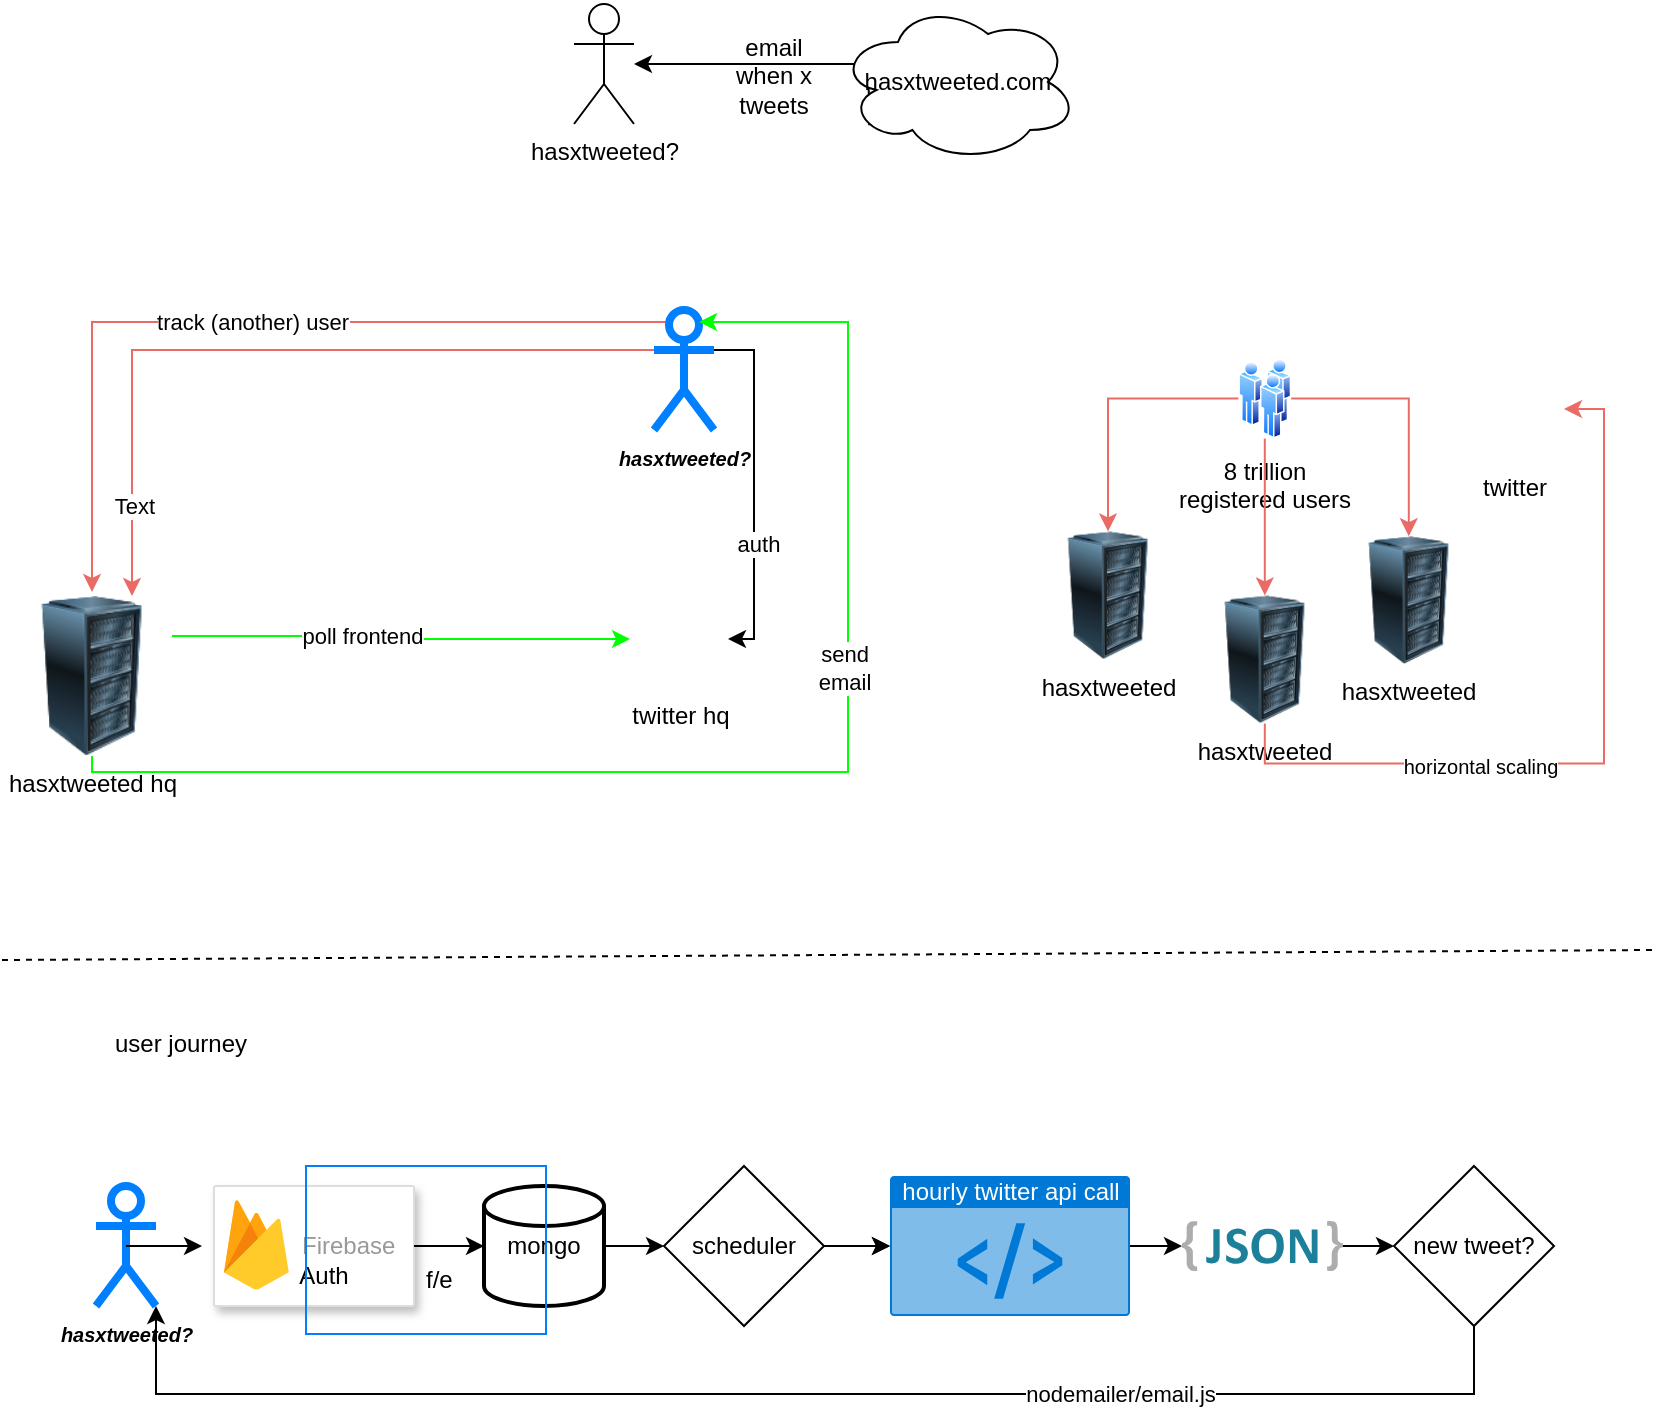 <mxfile version="20.6.0" type="github">
  <diagram id="J7PCiVSG_ARbWewbJg5h" name="hasxtweeted">
    <mxGraphModel dx="1886" dy="977" grid="0" gridSize="10" guides="1" tooltips="1" connect="1" arrows="1" fold="1" page="1" pageScale="1" pageWidth="827" pageHeight="1169" math="0" shadow="0">
      <root>
        <mxCell id="0" />
        <mxCell id="1" parent="0" />
        <mxCell id="cK_ipXSFLJ-vsnFEt7Lf-35" value="" style="group" parent="1" vertex="1" connectable="0">
          <mxGeometry x="288" y="47" width="252" height="80" as="geometry" />
        </mxCell>
        <mxCell id="cK_ipXSFLJ-vsnFEt7Lf-1" value="hasxtweeted?" style="shape=umlActor;verticalLabelPosition=bottom;verticalAlign=top;html=1;outlineConnect=0;" parent="cK_ipXSFLJ-vsnFEt7Lf-35" vertex="1">
          <mxGeometry y="1" width="30" height="60" as="geometry" />
        </mxCell>
        <mxCell id="cK_ipXSFLJ-vsnFEt7Lf-4" value="email when x tweets" style="text;html=1;strokeColor=none;fillColor=none;align=center;verticalAlign=middle;whiteSpace=wrap;rounded=0;" parent="cK_ipXSFLJ-vsnFEt7Lf-35" vertex="1">
          <mxGeometry x="70" y="22" width="60" height="30" as="geometry" />
        </mxCell>
        <mxCell id="cK_ipXSFLJ-vsnFEt7Lf-8" style="edgeStyle=orthogonalEdgeStyle;rounded=0;orthogonalLoop=1;jettySize=auto;html=1;exitX=0.13;exitY=0.77;exitDx=0;exitDy=0;exitPerimeter=0;" parent="cK_ipXSFLJ-vsnFEt7Lf-35" source="cK_ipXSFLJ-vsnFEt7Lf-5" target="cK_ipXSFLJ-vsnFEt7Lf-1" edge="1">
          <mxGeometry relative="1" as="geometry">
            <Array as="points">
              <mxPoint x="147" y="53" />
              <mxPoint x="147" y="31" />
            </Array>
          </mxGeometry>
        </mxCell>
        <mxCell id="cK_ipXSFLJ-vsnFEt7Lf-5" value="hasxtweeted.com" style="ellipse;shape=cloud;whiteSpace=wrap;html=1;" parent="cK_ipXSFLJ-vsnFEt7Lf-35" vertex="1">
          <mxGeometry x="132" width="120" height="80" as="geometry" />
        </mxCell>
        <mxCell id="0wO39ZMsaJi5sEc2yO7A-1" value="" style="group" parent="1" vertex="1" connectable="0">
          <mxGeometry x="523" y="225.3" width="260" height="182.4" as="geometry" />
        </mxCell>
        <mxCell id="cK_ipXSFLJ-vsnFEt7Lf-32" value="8 trillion &lt;br&gt;registered users" style="aspect=fixed;perimeter=ellipsePerimeter;html=1;align=center;shadow=0;dashed=0;spacingTop=3;image;image=img/lib/active_directory/users.svg;" parent="0wO39ZMsaJi5sEc2yO7A-1" vertex="1">
          <mxGeometry x="97.2" width="26.4" height="40.0" as="geometry" />
        </mxCell>
        <mxCell id="cK_ipXSFLJ-vsnFEt7Lf-33" value="hasxtweeted" style="image;html=1;image=img/lib/clip_art/computers/Server_Rack_128x128.png" parent="0wO39ZMsaJi5sEc2yO7A-1" vertex="1">
          <mxGeometry x="78.4" y="118.4" width="64" height="64" as="geometry" />
        </mxCell>
        <mxCell id="cK_ipXSFLJ-vsnFEt7Lf-38" style="edgeStyle=orthogonalEdgeStyle;rounded=0;orthogonalLoop=1;jettySize=auto;html=1;exitX=0.5;exitY=1;exitDx=0;exitDy=0;entryX=0.5;entryY=0;entryDx=0;entryDy=0;strokeColor=#EA6B66;" parent="0wO39ZMsaJi5sEc2yO7A-1" source="cK_ipXSFLJ-vsnFEt7Lf-32" target="cK_ipXSFLJ-vsnFEt7Lf-33" edge="1">
          <mxGeometry relative="1" as="geometry" />
        </mxCell>
        <mxCell id="cK_ipXSFLJ-vsnFEt7Lf-39" value="twitter" style="shape=image;html=1;verticalAlign=top;verticalLabelPosition=bottom;labelBackgroundColor=#ffffff;imageAspect=0;aspect=fixed;image=https://cdn3.iconfinder.com/data/icons/2018-social-media-logotypes/1000/2018_social_media_popular_app_logo_twitter-128.png;strokeColor=#007FFF;strokeWidth=4;" parent="0wO39ZMsaJi5sEc2yO7A-1" vertex="1">
          <mxGeometry x="209.6" width="50.399" height="50.399" as="geometry" />
        </mxCell>
        <mxCell id="cK_ipXSFLJ-vsnFEt7Lf-47" style="edgeStyle=orthogonalEdgeStyle;rounded=0;orthogonalLoop=1;jettySize=auto;html=1;exitX=0.5;exitY=1;exitDx=0;exitDy=0;entryX=1;entryY=0.5;entryDx=0;entryDy=0;strokeColor=#EA6B66;fontSize=10;" parent="0wO39ZMsaJi5sEc2yO7A-1" source="cK_ipXSFLJ-vsnFEt7Lf-33" target="cK_ipXSFLJ-vsnFEt7Lf-39" edge="1">
          <mxGeometry relative="1" as="geometry" />
        </mxCell>
        <mxCell id="cK_ipXSFLJ-vsnFEt7Lf-48" value="horizontal scaling" style="edgeLabel;html=1;align=center;verticalAlign=middle;resizable=0;points=[];fontSize=10;" parent="cK_ipXSFLJ-vsnFEt7Lf-47" vertex="1" connectable="0">
          <mxGeometry x="-0.347" relative="1" as="geometry">
            <mxPoint x="1" y="1" as="offset" />
          </mxGeometry>
        </mxCell>
        <mxCell id="cK_ipXSFLJ-vsnFEt7Lf-41" value="hasxtweeted" style="image;html=1;image=img/lib/clip_art/computers/Server_Rack_128x128.png" parent="0wO39ZMsaJi5sEc2yO7A-1" vertex="1">
          <mxGeometry y="86.4" width="64" height="64" as="geometry" />
        </mxCell>
        <mxCell id="cK_ipXSFLJ-vsnFEt7Lf-44" style="edgeStyle=orthogonalEdgeStyle;rounded=0;orthogonalLoop=1;jettySize=auto;html=1;exitX=0;exitY=0.5;exitDx=0;exitDy=0;strokeColor=#EA6B66;fontSize=10;" parent="0wO39ZMsaJi5sEc2yO7A-1" source="cK_ipXSFLJ-vsnFEt7Lf-32" target="cK_ipXSFLJ-vsnFEt7Lf-41" edge="1">
          <mxGeometry relative="1" as="geometry" />
        </mxCell>
        <mxCell id="cK_ipXSFLJ-vsnFEt7Lf-42" value="hasxtweeted" style="image;html=1;image=img/lib/clip_art/computers/Server_Rack_128x128.png" parent="0wO39ZMsaJi5sEc2yO7A-1" vertex="1">
          <mxGeometry x="150.4" y="88.8" width="64" height="64" as="geometry" />
        </mxCell>
        <mxCell id="cK_ipXSFLJ-vsnFEt7Lf-43" style="edgeStyle=orthogonalEdgeStyle;rounded=0;orthogonalLoop=1;jettySize=auto;html=1;exitX=1;exitY=0.5;exitDx=0;exitDy=0;entryX=0.5;entryY=0;entryDx=0;entryDy=0;strokeColor=#EA6B66;fontSize=10;" parent="0wO39ZMsaJi5sEc2yO7A-1" source="cK_ipXSFLJ-vsnFEt7Lf-32" target="cK_ipXSFLJ-vsnFEt7Lf-42" edge="1">
          <mxGeometry relative="1" as="geometry" />
        </mxCell>
        <mxCell id="0wO39ZMsaJi5sEc2yO7A-2" value="" style="group" parent="1" vertex="1" connectable="0">
          <mxGeometry x="7" y="201" width="418" height="231" as="geometry" />
        </mxCell>
        <mxCell id="cK_ipXSFLJ-vsnFEt7Lf-10" value="hasxtweeted hq" style="image;html=1;image=img/lib/clip_art/computers/Server_Rack_128x128.png" parent="0wO39ZMsaJi5sEc2yO7A-2" vertex="1">
          <mxGeometry y="143" width="80" height="80" as="geometry" />
        </mxCell>
        <mxCell id="cK_ipXSFLJ-vsnFEt7Lf-17" style="edgeStyle=orthogonalEdgeStyle;rounded=0;orthogonalLoop=1;jettySize=auto;html=1;exitX=0.5;exitY=0;exitDx=0;exitDy=0;exitPerimeter=0;strokeColor=#EA6B66;" parent="0wO39ZMsaJi5sEc2yO7A-2" edge="1">
          <mxGeometry relative="1" as="geometry">
            <mxPoint x="336" y="-2" as="sourcePoint" />
            <mxPoint x="40" y="141" as="targetPoint" />
            <Array as="points">
              <mxPoint x="336" y="6" />
              <mxPoint x="40" y="6" />
            </Array>
          </mxGeometry>
        </mxCell>
        <mxCell id="cK_ipXSFLJ-vsnFEt7Lf-18" value="track (another) user" style="edgeLabel;html=1;align=center;verticalAlign=middle;resizable=0;points=[];" parent="cK_ipXSFLJ-vsnFEt7Lf-17" vertex="1" connectable="0">
          <mxGeometry x="0.021" relative="1" as="geometry">
            <mxPoint as="offset" />
          </mxGeometry>
        </mxCell>
        <mxCell id="cK_ipXSFLJ-vsnFEt7Lf-36" style="edgeStyle=orthogonalEdgeStyle;rounded=0;orthogonalLoop=1;jettySize=auto;html=1;exitX=0;exitY=0.333;exitDx=0;exitDy=0;exitPerimeter=0;entryX=0.75;entryY=0;entryDx=0;entryDy=0;strokeColor=#EA6B66;" parent="0wO39ZMsaJi5sEc2yO7A-2" source="cK_ipXSFLJ-vsnFEt7Lf-12" target="cK_ipXSFLJ-vsnFEt7Lf-10" edge="1">
          <mxGeometry relative="1" as="geometry" />
        </mxCell>
        <mxCell id="cK_ipXSFLJ-vsnFEt7Lf-37" value="Text" style="edgeLabel;html=1;align=center;verticalAlign=middle;resizable=0;points=[];" parent="cK_ipXSFLJ-vsnFEt7Lf-36" vertex="1" connectable="0">
          <mxGeometry x="0.766" y="1" relative="1" as="geometry">
            <mxPoint as="offset" />
          </mxGeometry>
        </mxCell>
        <mxCell id="cK_ipXSFLJ-vsnFEt7Lf-12" value="&lt;font style=&quot;font-size: 10px;&quot;&gt;&lt;b&gt;&lt;i&gt;hasxtweeted?&lt;/i&gt;&lt;/b&gt;&lt;/font&gt;" style="shape=umlActor;verticalLabelPosition=bottom;verticalAlign=top;html=1;outlineConnect=0;strokeColor=#007FFF;strokeWidth=4;" parent="0wO39ZMsaJi5sEc2yO7A-2" vertex="1">
          <mxGeometry x="321" width="30" height="60" as="geometry" />
        </mxCell>
        <mxCell id="cK_ipXSFLJ-vsnFEt7Lf-26" style="edgeStyle=orthogonalEdgeStyle;rounded=0;orthogonalLoop=1;jettySize=auto;html=1;exitX=0.5;exitY=1;exitDx=0;exitDy=0;entryX=0.75;entryY=0.1;entryDx=0;entryDy=0;entryPerimeter=0;strokeColor=#00FF00;" parent="0wO39ZMsaJi5sEc2yO7A-2" source="cK_ipXSFLJ-vsnFEt7Lf-10" target="cK_ipXSFLJ-vsnFEt7Lf-12" edge="1">
          <mxGeometry relative="1" as="geometry">
            <mxPoint x="488" y="117" as="targetPoint" />
            <Array as="points">
              <mxPoint x="40" y="231" />
              <mxPoint x="418" y="231" />
              <mxPoint x="418" y="6" />
            </Array>
          </mxGeometry>
        </mxCell>
        <mxCell id="cK_ipXSFLJ-vsnFEt7Lf-27" value="send&lt;br&gt;email" style="edgeLabel;html=1;align=center;verticalAlign=middle;resizable=0;points=[];" parent="cK_ipXSFLJ-vsnFEt7Lf-26" vertex="1" connectable="0">
          <mxGeometry x="0.283" y="2" relative="1" as="geometry">
            <mxPoint y="1" as="offset" />
          </mxGeometry>
        </mxCell>
        <mxCell id="cK_ipXSFLJ-vsnFEt7Lf-40" value="twitter hq" style="shape=image;html=1;verticalAlign=top;verticalLabelPosition=bottom;labelBackgroundColor=#ffffff;imageAspect=0;aspect=fixed;image=https://cdn3.iconfinder.com/data/icons/2018-social-media-logotypes/1000/2018_social_media_popular_app_logo_twitter-128.png;strokeColor=#007FFF;strokeWidth=4;" parent="0wO39ZMsaJi5sEc2yO7A-2" vertex="1">
          <mxGeometry x="309" y="140" width="49" height="49" as="geometry" />
        </mxCell>
        <mxCell id="cK_ipXSFLJ-vsnFEt7Lf-24" style="edgeStyle=orthogonalEdgeStyle;rounded=0;orthogonalLoop=1;jettySize=auto;html=1;exitX=1;exitY=0.25;exitDx=0;exitDy=0;entryX=0;entryY=0.5;entryDx=0;entryDy=0;strokeColor=#00FF00;" parent="0wO39ZMsaJi5sEc2yO7A-2" source="cK_ipXSFLJ-vsnFEt7Lf-10" target="cK_ipXSFLJ-vsnFEt7Lf-40" edge="1">
          <mxGeometry relative="1" as="geometry">
            <mxPoint x="313.462" y="163.182" as="targetPoint" />
          </mxGeometry>
        </mxCell>
        <mxCell id="cK_ipXSFLJ-vsnFEt7Lf-25" value="poll frontend" style="edgeLabel;html=1;align=center;verticalAlign=middle;resizable=0;points=[];" parent="cK_ipXSFLJ-vsnFEt7Lf-24" vertex="1" connectable="0">
          <mxGeometry x="-0.17" y="1" relative="1" as="geometry">
            <mxPoint x="-1" y="1" as="offset" />
          </mxGeometry>
        </mxCell>
        <mxCell id="cK_ipXSFLJ-vsnFEt7Lf-20" style="edgeStyle=orthogonalEdgeStyle;rounded=0;orthogonalLoop=1;jettySize=auto;html=1;exitX=1;exitY=0.333;exitDx=0;exitDy=0;exitPerimeter=0;entryX=1;entryY=0.5;entryDx=0;entryDy=0;" parent="0wO39ZMsaJi5sEc2yO7A-2" source="cK_ipXSFLJ-vsnFEt7Lf-12" target="cK_ipXSFLJ-vsnFEt7Lf-40" edge="1">
          <mxGeometry relative="1" as="geometry">
            <mxPoint x="361" y="174" as="targetPoint" />
          </mxGeometry>
        </mxCell>
        <mxCell id="cK_ipXSFLJ-vsnFEt7Lf-21" value="auth" style="edgeLabel;html=1;align=center;verticalAlign=middle;resizable=0;points=[];" parent="cK_ipXSFLJ-vsnFEt7Lf-20" vertex="1" connectable="0">
          <mxGeometry x="0.315" y="2" relative="1" as="geometry">
            <mxPoint as="offset" />
          </mxGeometry>
        </mxCell>
        <mxCell id="0wO39ZMsaJi5sEc2yO7A-4" value="" style="endArrow=none;html=1;rounded=0;dashed=1;" parent="1" edge="1">
          <mxGeometry width="50" height="50" relative="1" as="geometry">
            <mxPoint x="2" y="526" as="sourcePoint" />
            <mxPoint x="827" y="521" as="targetPoint" />
          </mxGeometry>
        </mxCell>
        <mxCell id="gkOUxmOmiZH8hGSmIL-G-40" value="" style="group" vertex="1" connectable="0" parent="1">
          <mxGeometry x="49" y="629" width="729" height="114" as="geometry" />
        </mxCell>
        <mxCell id="gkOUxmOmiZH8hGSmIL-G-6" value="hourly twitter api call" style="html=1;strokeColor=none;fillColor=#0079D6;labelPosition=center;verticalLabelPosition=middle;verticalAlign=top;align=center;fontSize=12;outlineConnect=0;spacingTop=-6;fontColor=#FFFFFF;sketch=0;shape=mxgraph.sitemap.script;" vertex="1" parent="gkOUxmOmiZH8hGSmIL-G-40">
          <mxGeometry x="397" y="5" width="120" height="70" as="geometry" />
        </mxCell>
        <mxCell id="gkOUxmOmiZH8hGSmIL-G-8" value="&lt;font style=&quot;font-size: 10px;&quot;&gt;&lt;b&gt;&lt;i&gt;hasxtweeted?&lt;/i&gt;&lt;/b&gt;&lt;/font&gt;" style="shape=umlActor;verticalLabelPosition=bottom;verticalAlign=top;html=1;outlineConnect=0;strokeColor=#007FFF;strokeWidth=4;" vertex="1" parent="gkOUxmOmiZH8hGSmIL-G-40">
          <mxGeometry y="10" width="30" height="60" as="geometry" />
        </mxCell>
        <mxCell id="gkOUxmOmiZH8hGSmIL-G-10" value="&#xa;&#xa;   Auth" style="strokeColor=#dddddd;shadow=1;strokeWidth=1;rounded=1;absoluteArcSize=1;arcSize=2;" vertex="1" parent="gkOUxmOmiZH8hGSmIL-G-40">
          <mxGeometry x="59" y="10" width="100" height="60" as="geometry" />
        </mxCell>
        <mxCell id="gkOUxmOmiZH8hGSmIL-G-11" value="Firebase" style="sketch=0;dashed=0;connectable=0;html=1;fillColor=#5184F3;strokeColor=none;shape=mxgraph.gcp2.firebase;part=1;labelPosition=right;verticalLabelPosition=middle;align=left;verticalAlign=middle;spacingLeft=5;fontColor=#999999;fontSize=12;" vertex="1" parent="gkOUxmOmiZH8hGSmIL-G-10">
          <mxGeometry width="32.4" height="45" relative="1" as="geometry">
            <mxPoint x="5" y="7" as="offset" />
          </mxGeometry>
        </mxCell>
        <mxCell id="gkOUxmOmiZH8hGSmIL-G-15" style="edgeStyle=orthogonalEdgeStyle;rounded=0;orthogonalLoop=1;jettySize=auto;html=1;exitX=0.5;exitY=0.5;exitDx=0;exitDy=0;exitPerimeter=0;entryX=-0.06;entryY=0.5;entryDx=0;entryDy=0;entryPerimeter=0;" edge="1" parent="gkOUxmOmiZH8hGSmIL-G-40" source="gkOUxmOmiZH8hGSmIL-G-8" target="gkOUxmOmiZH8hGSmIL-G-10">
          <mxGeometry relative="1" as="geometry" />
        </mxCell>
        <mxCell id="gkOUxmOmiZH8hGSmIL-G-12" value="" style="dashed=0;outlineConnect=0;html=1;align=center;labelPosition=center;verticalLabelPosition=bottom;verticalAlign=top;shape=mxgraph.weblogos.json_2" vertex="1" parent="gkOUxmOmiZH8hGSmIL-G-40">
          <mxGeometry x="543" y="27.4" width="80.4" height="25.2" as="geometry" />
        </mxCell>
        <mxCell id="gkOUxmOmiZH8hGSmIL-G-13" style="edgeStyle=orthogonalEdgeStyle;rounded=0;orthogonalLoop=1;jettySize=auto;html=1;exitX=1;exitY=0.5;exitDx=0;exitDy=0;exitPerimeter=0;" edge="1" parent="gkOUxmOmiZH8hGSmIL-G-40" source="gkOUxmOmiZH8hGSmIL-G-6" target="gkOUxmOmiZH8hGSmIL-G-12">
          <mxGeometry relative="1" as="geometry" />
        </mxCell>
        <mxCell id="gkOUxmOmiZH8hGSmIL-G-14" value="mongo" style="strokeWidth=2;html=1;shape=mxgraph.flowchart.database;whiteSpace=wrap;" vertex="1" parent="gkOUxmOmiZH8hGSmIL-G-40">
          <mxGeometry x="194" y="10" width="60" height="60" as="geometry" />
        </mxCell>
        <mxCell id="gkOUxmOmiZH8hGSmIL-G-16" style="edgeStyle=orthogonalEdgeStyle;rounded=0;orthogonalLoop=1;jettySize=auto;html=1;exitX=1;exitY=0.5;exitDx=0;exitDy=0;entryX=0;entryY=0.5;entryDx=0;entryDy=0;entryPerimeter=0;" edge="1" parent="gkOUxmOmiZH8hGSmIL-G-40" source="gkOUxmOmiZH8hGSmIL-G-10" target="gkOUxmOmiZH8hGSmIL-G-14">
          <mxGeometry relative="1" as="geometry" />
        </mxCell>
        <mxCell id="gkOUxmOmiZH8hGSmIL-G-30" style="edgeStyle=none;rounded=0;orthogonalLoop=1;jettySize=auto;html=1;exitX=0;exitY=0.5;exitDx=0;exitDy=0;startArrow=classic;startFill=1;endArrow=none;endFill=0;" edge="1" parent="gkOUxmOmiZH8hGSmIL-G-40" source="gkOUxmOmiZH8hGSmIL-G-21" target="gkOUxmOmiZH8hGSmIL-G-12">
          <mxGeometry relative="1" as="geometry" />
        </mxCell>
        <mxCell id="gkOUxmOmiZH8hGSmIL-G-21" value="new tweet?" style="rhombus;whiteSpace=wrap;html=1;" vertex="1" parent="gkOUxmOmiZH8hGSmIL-G-40">
          <mxGeometry x="649" width="80" height="80" as="geometry" />
        </mxCell>
        <mxCell id="gkOUxmOmiZH8hGSmIL-G-37" style="edgeStyle=orthogonalEdgeStyle;rounded=0;orthogonalLoop=1;jettySize=auto;html=1;exitX=1;exitY=1;exitDx=0;exitDy=0;exitPerimeter=0;entryX=0.5;entryY=1;entryDx=0;entryDy=0;startArrow=classic;startFill=1;endArrow=none;endFill=0;" edge="1" parent="gkOUxmOmiZH8hGSmIL-G-40" source="gkOUxmOmiZH8hGSmIL-G-8" target="gkOUxmOmiZH8hGSmIL-G-21">
          <mxGeometry relative="1" as="geometry">
            <Array as="points">
              <mxPoint x="30" y="114" />
              <mxPoint x="689" y="114" />
            </Array>
          </mxGeometry>
        </mxCell>
        <mxCell id="gkOUxmOmiZH8hGSmIL-G-38" value="nodemailer/email.js" style="edgeLabel;html=1;align=center;verticalAlign=middle;resizable=0;points=[];" vertex="1" connectable="0" parent="gkOUxmOmiZH8hGSmIL-G-37">
          <mxGeometry x="0.428" relative="1" as="geometry">
            <mxPoint as="offset" />
          </mxGeometry>
        </mxCell>
        <mxCell id="gkOUxmOmiZH8hGSmIL-G-22" value="scheduler" style="rhombus;whiteSpace=wrap;html=1;" vertex="1" parent="gkOUxmOmiZH8hGSmIL-G-40">
          <mxGeometry x="284" width="80" height="80" as="geometry" />
        </mxCell>
        <mxCell id="gkOUxmOmiZH8hGSmIL-G-25" style="edgeStyle=none;rounded=0;orthogonalLoop=1;jettySize=auto;html=1;exitX=0;exitY=0.5;exitDx=0;exitDy=0;exitPerimeter=0;entryX=1;entryY=0.5;entryDx=0;entryDy=0;startArrow=classic;startFill=1;endArrow=none;endFill=0;" edge="1" parent="gkOUxmOmiZH8hGSmIL-G-40" source="gkOUxmOmiZH8hGSmIL-G-6" target="gkOUxmOmiZH8hGSmIL-G-22">
          <mxGeometry relative="1" as="geometry" />
        </mxCell>
        <mxCell id="gkOUxmOmiZH8hGSmIL-G-26" value="" style="edgeStyle=none;rounded=0;orthogonalLoop=1;jettySize=auto;html=1;startArrow=classic;startFill=1;endArrow=none;endFill=0;" edge="1" parent="gkOUxmOmiZH8hGSmIL-G-40" source="gkOUxmOmiZH8hGSmIL-G-6" target="gkOUxmOmiZH8hGSmIL-G-22">
          <mxGeometry relative="1" as="geometry" />
        </mxCell>
        <mxCell id="gkOUxmOmiZH8hGSmIL-G-18" style="edgeStyle=orthogonalEdgeStyle;rounded=0;orthogonalLoop=1;jettySize=auto;html=1;exitX=1;exitY=0.5;exitDx=0;exitDy=0;exitPerimeter=0;entryX=0;entryY=0.5;entryDx=0;entryDy=0;" edge="1" parent="gkOUxmOmiZH8hGSmIL-G-40" source="gkOUxmOmiZH8hGSmIL-G-14" target="gkOUxmOmiZH8hGSmIL-G-22">
          <mxGeometry relative="1" as="geometry">
            <mxPoint x="306.014" y="40.021" as="targetPoint" />
          </mxGeometry>
        </mxCell>
        <mxCell id="gkOUxmOmiZH8hGSmIL-G-42" value="&lt;br&gt;&lt;br&gt;&amp;nbsp; &amp;nbsp; f/e" style="rounded=0;whiteSpace=wrap;html=1;fillColor=none;strokeColor=#007FFF;" vertex="1" parent="gkOUxmOmiZH8hGSmIL-G-40">
          <mxGeometry x="105" width="120" height="84" as="geometry" />
        </mxCell>
        <mxCell id="gkOUxmOmiZH8hGSmIL-G-41" value="user journey" style="text;html=1;align=center;verticalAlign=middle;resizable=0;points=[];autosize=1;strokeColor=none;fillColor=none;" vertex="1" parent="1">
          <mxGeometry x="49" y="555" width="84" height="26" as="geometry" />
        </mxCell>
      </root>
    </mxGraphModel>
  </diagram>
</mxfile>
